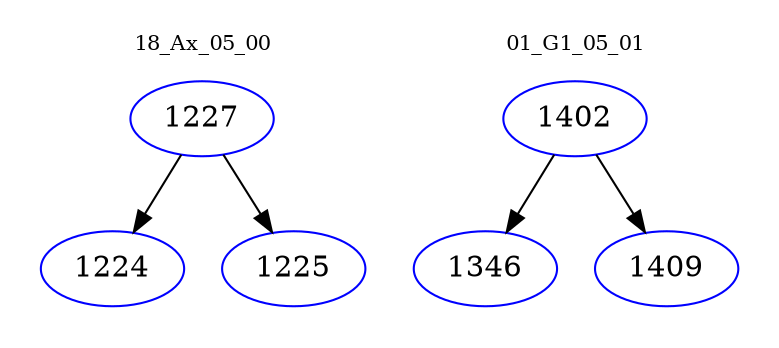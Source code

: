 digraph{
subgraph cluster_0 {
color = white
label = "18_Ax_05_00";
fontsize=10;
T0_1227 [label="1227", color="blue"]
T0_1227 -> T0_1224 [color="black"]
T0_1224 [label="1224", color="blue"]
T0_1227 -> T0_1225 [color="black"]
T0_1225 [label="1225", color="blue"]
}
subgraph cluster_1 {
color = white
label = "01_G1_05_01";
fontsize=10;
T1_1402 [label="1402", color="blue"]
T1_1402 -> T1_1346 [color="black"]
T1_1346 [label="1346", color="blue"]
T1_1402 -> T1_1409 [color="black"]
T1_1409 [label="1409", color="blue"]
}
}
